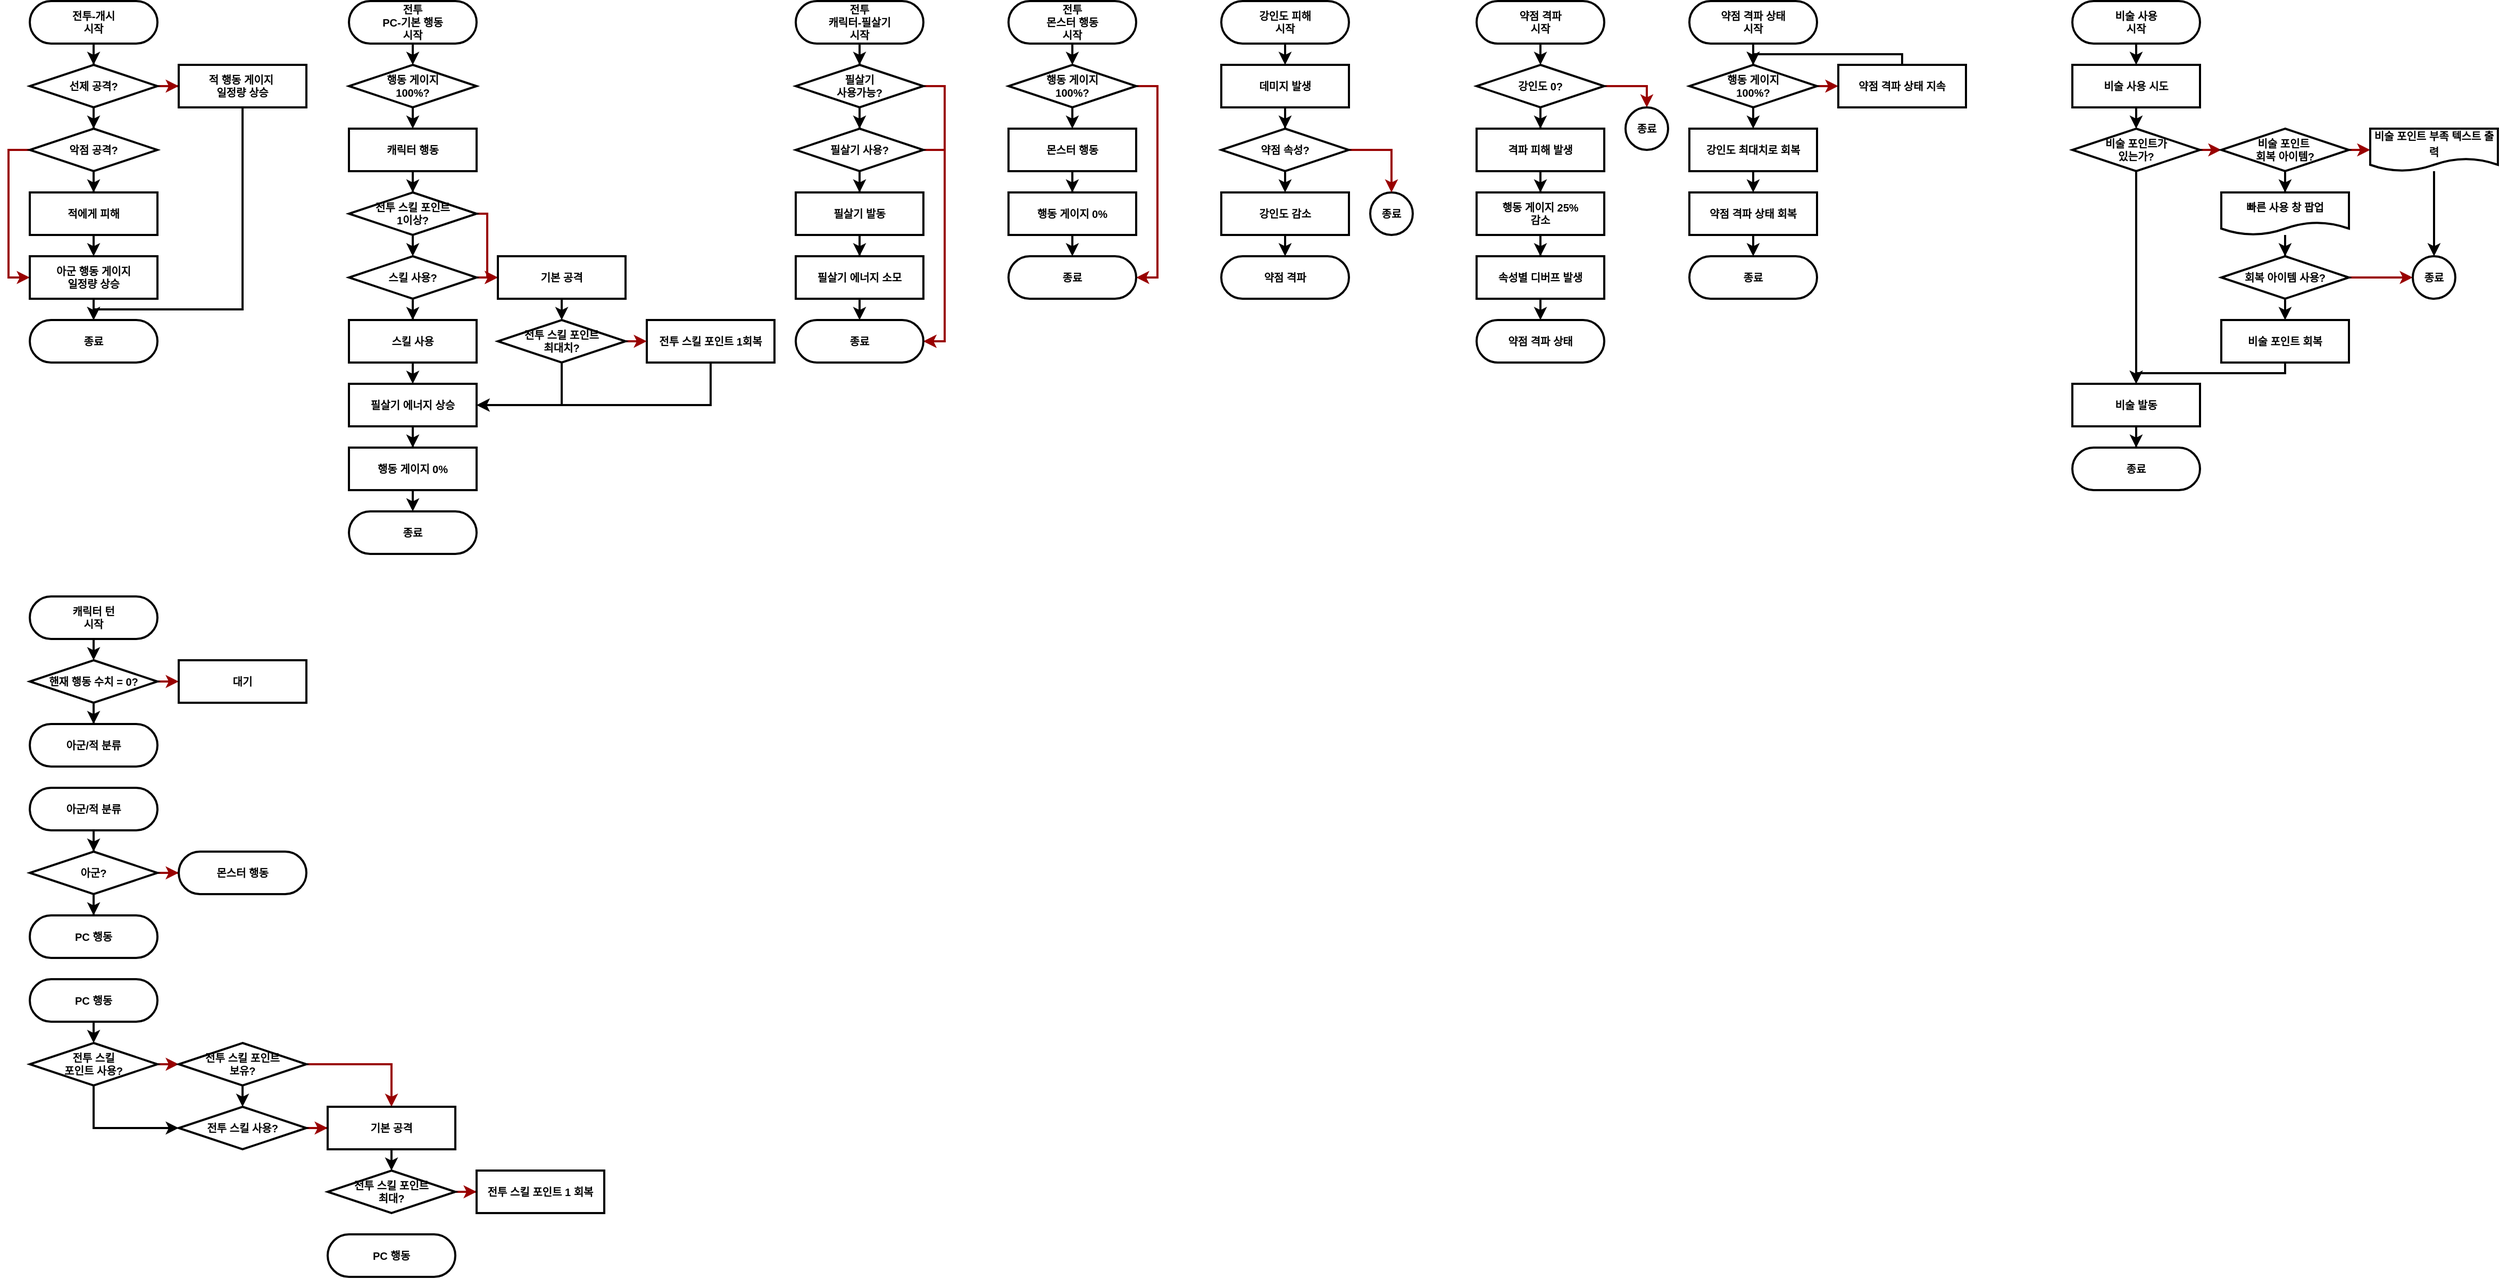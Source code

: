 <mxfile version="24.2.8" type="device">
  <diagram name="페이지-1" id="MwEd6E1gdcDkhidKaNLA">
    <mxGraphModel dx="956" dy="1684" grid="1" gridSize="10" guides="1" tooltips="1" connect="1" arrows="1" fold="1" page="1" pageScale="1" pageWidth="827" pageHeight="1169" math="0" shadow="0">
      <root>
        <mxCell id="0" />
        <mxCell id="1" parent="0" />
        <mxCell id="18gImQfeWQ34hZyEtN6l-5" style="edgeStyle=orthogonalEdgeStyle;rounded=0;orthogonalLoop=1;jettySize=auto;html=1;exitX=0.5;exitY=1;exitDx=0;exitDy=0;strokeWidth=2;fontSize=10;fontStyle=1" parent="1" source="18gImQfeWQ34hZyEtN6l-1" target="18gImQfeWQ34hZyEtN6l-2" edge="1">
          <mxGeometry relative="1" as="geometry" />
        </mxCell>
        <mxCell id="18gImQfeWQ34hZyEtN6l-1" value="전투-개시&lt;div style=&quot;font-size: 10px;&quot;&gt;&lt;span style=&quot;background-color: initial; font-size: 10px;&quot;&gt;시작&lt;/span&gt;&lt;/div&gt;" style="rounded=1;whiteSpace=wrap;html=1;arcSize=50;strokeWidth=2;fontSize=10;fontStyle=1" parent="1" vertex="1">
          <mxGeometry x="40" width="120" height="40" as="geometry" />
        </mxCell>
        <mxCell id="18gImQfeWQ34hZyEtN6l-6" style="edgeStyle=orthogonalEdgeStyle;rounded=0;orthogonalLoop=1;jettySize=auto;html=1;exitX=0.5;exitY=1;exitDx=0;exitDy=0;strokeWidth=2;fontSize=10;fontStyle=1" parent="1" source="18gImQfeWQ34hZyEtN6l-2" target="18gImQfeWQ34hZyEtN6l-3" edge="1">
          <mxGeometry relative="1" as="geometry" />
        </mxCell>
        <mxCell id="18gImQfeWQ34hZyEtN6l-7" style="edgeStyle=orthogonalEdgeStyle;rounded=0;orthogonalLoop=1;jettySize=auto;html=1;exitX=1;exitY=0.5;exitDx=0;exitDy=0;strokeColor=#990000;strokeWidth=2;fontSize=10;fontStyle=1" parent="1" source="18gImQfeWQ34hZyEtN6l-2" target="18gImQfeWQ34hZyEtN6l-4" edge="1">
          <mxGeometry relative="1" as="geometry" />
        </mxCell>
        <mxCell id="18gImQfeWQ34hZyEtN6l-2" value="선제 공격?" style="rhombus;whiteSpace=wrap;html=1;strokeWidth=2;fontSize=10;fontStyle=1" parent="1" vertex="1">
          <mxGeometry x="40" y="60" width="120" height="40" as="geometry" />
        </mxCell>
        <mxCell id="18gImQfeWQ34hZyEtN6l-9" style="edgeStyle=orthogonalEdgeStyle;rounded=0;orthogonalLoop=1;jettySize=auto;html=1;exitX=0.5;exitY=1;exitDx=0;exitDy=0;strokeWidth=2;fontSize=10;fontStyle=1" parent="1" source="18gImQfeWQ34hZyEtN6l-3" target="18gImQfeWQ34hZyEtN6l-8" edge="1">
          <mxGeometry relative="1" as="geometry" />
        </mxCell>
        <mxCell id="18gImQfeWQ34hZyEtN6l-12" style="edgeStyle=orthogonalEdgeStyle;rounded=0;orthogonalLoop=1;jettySize=auto;html=1;exitX=0;exitY=0.5;exitDx=0;exitDy=0;entryX=0;entryY=0.5;entryDx=0;entryDy=0;strokeColor=#990000;strokeWidth=2;fontSize=10;fontStyle=1" parent="1" source="18gImQfeWQ34hZyEtN6l-3" target="18gImQfeWQ34hZyEtN6l-10" edge="1">
          <mxGeometry relative="1" as="geometry" />
        </mxCell>
        <mxCell id="18gImQfeWQ34hZyEtN6l-3" value="악점 공격?" style="rhombus;whiteSpace=wrap;html=1;strokeWidth=2;fontSize=10;fontStyle=1" parent="1" vertex="1">
          <mxGeometry x="40" y="120" width="120" height="40" as="geometry" />
        </mxCell>
        <mxCell id="18gImQfeWQ34hZyEtN6l-14" style="edgeStyle=orthogonalEdgeStyle;rounded=0;orthogonalLoop=1;jettySize=auto;html=1;exitX=0.5;exitY=1;exitDx=0;exitDy=0;entryX=0.5;entryY=0;entryDx=0;entryDy=0;strokeWidth=2;fontSize=10;fontStyle=1" parent="1" source="18gImQfeWQ34hZyEtN6l-4" target="18gImQfeWQ34hZyEtN6l-13" edge="1">
          <mxGeometry relative="1" as="geometry">
            <Array as="points">
              <mxPoint x="240" y="290" />
              <mxPoint x="100" y="290" />
            </Array>
          </mxGeometry>
        </mxCell>
        <mxCell id="18gImQfeWQ34hZyEtN6l-4" value="적 행동 게이지&amp;nbsp;&lt;div style=&quot;font-size: 10px;&quot;&gt;일정량 상승&lt;/div&gt;" style="rounded=1;whiteSpace=wrap;html=1;arcSize=0;strokeWidth=2;fontSize=10;fontStyle=1" parent="1" vertex="1">
          <mxGeometry x="180" y="60" width="120" height="40" as="geometry" />
        </mxCell>
        <mxCell id="18gImQfeWQ34hZyEtN6l-11" style="edgeStyle=orthogonalEdgeStyle;rounded=0;orthogonalLoop=1;jettySize=auto;html=1;exitX=0.5;exitY=1;exitDx=0;exitDy=0;entryX=0.5;entryY=0;entryDx=0;entryDy=0;strokeWidth=2;fontSize=10;fontStyle=1" parent="1" source="18gImQfeWQ34hZyEtN6l-8" target="18gImQfeWQ34hZyEtN6l-10" edge="1">
          <mxGeometry relative="1" as="geometry" />
        </mxCell>
        <mxCell id="18gImQfeWQ34hZyEtN6l-8" value="적에게 피해" style="rounded=1;whiteSpace=wrap;html=1;arcSize=0;strokeWidth=2;fontSize=10;fontStyle=1" parent="1" vertex="1">
          <mxGeometry x="40" y="180" width="120" height="40" as="geometry" />
        </mxCell>
        <mxCell id="18gImQfeWQ34hZyEtN6l-15" style="edgeStyle=orthogonalEdgeStyle;rounded=0;orthogonalLoop=1;jettySize=auto;html=1;exitX=0.5;exitY=1;exitDx=0;exitDy=0;entryX=0.5;entryY=0;entryDx=0;entryDy=0;strokeWidth=2;fontSize=10;fontStyle=1" parent="1" source="18gImQfeWQ34hZyEtN6l-10" target="18gImQfeWQ34hZyEtN6l-13" edge="1">
          <mxGeometry relative="1" as="geometry" />
        </mxCell>
        <mxCell id="18gImQfeWQ34hZyEtN6l-10" value="아군 행동 게이지&lt;div style=&quot;font-size: 10px;&quot;&gt;일정량 상승&lt;/div&gt;" style="rounded=1;whiteSpace=wrap;html=1;arcSize=0;strokeWidth=2;fontSize=10;fontStyle=1" parent="1" vertex="1">
          <mxGeometry x="40" y="240" width="120" height="40" as="geometry" />
        </mxCell>
        <mxCell id="18gImQfeWQ34hZyEtN6l-13" value="&lt;span style=&quot;background-color: initial; font-size: 10px;&quot;&gt;종료&lt;/span&gt;" style="rounded=1;whiteSpace=wrap;html=1;arcSize=50;strokeWidth=2;fontSize=10;fontStyle=1" parent="1" vertex="1">
          <mxGeometry x="40" y="300" width="120" height="40" as="geometry" />
        </mxCell>
        <mxCell id="18gImQfeWQ34hZyEtN6l-22" style="edgeStyle=orthogonalEdgeStyle;rounded=0;orthogonalLoop=1;jettySize=auto;html=1;exitX=0.5;exitY=1;exitDx=0;exitDy=0;entryX=0.5;entryY=0;entryDx=0;entryDy=0;strokeWidth=2;fontSize=10;fontStyle=1" parent="1" source="18gImQfeWQ34hZyEtN6l-16" target="18gImQfeWQ34hZyEtN6l-17" edge="1">
          <mxGeometry relative="1" as="geometry" />
        </mxCell>
        <mxCell id="18gImQfeWQ34hZyEtN6l-16" value="전투&lt;div style=&quot;font-size: 10px;&quot;&gt;PC-기본 행동&lt;div style=&quot;font-size: 10px;&quot;&gt;시작&lt;/div&gt;&lt;/div&gt;" style="rounded=1;whiteSpace=wrap;html=1;arcSize=50;strokeWidth=2;fontSize=10;fontStyle=1" parent="1" vertex="1">
          <mxGeometry x="340" width="120" height="40" as="geometry" />
        </mxCell>
        <mxCell id="18gImQfeWQ34hZyEtN6l-21" style="edgeStyle=orthogonalEdgeStyle;rounded=0;orthogonalLoop=1;jettySize=auto;html=1;exitX=0.5;exitY=1;exitDx=0;exitDy=0;entryX=0.5;entryY=0;entryDx=0;entryDy=0;strokeWidth=2;fontSize=10;fontStyle=1" parent="1" source="18gImQfeWQ34hZyEtN6l-17" target="18gImQfeWQ34hZyEtN6l-19" edge="1">
          <mxGeometry relative="1" as="geometry" />
        </mxCell>
        <mxCell id="18gImQfeWQ34hZyEtN6l-17" value="행동 게이지&lt;div style=&quot;font-size: 10px;&quot;&gt;100%?&lt;/div&gt;" style="rhombus;whiteSpace=wrap;html=1;strokeWidth=2;fontSize=10;fontStyle=1" parent="1" vertex="1">
          <mxGeometry x="340" y="60" width="120" height="40" as="geometry" />
        </mxCell>
        <mxCell id="18gImQfeWQ34hZyEtN6l-29" style="edgeStyle=orthogonalEdgeStyle;rounded=0;orthogonalLoop=1;jettySize=auto;html=1;exitX=0.5;exitY=1;exitDx=0;exitDy=0;strokeWidth=2;fontSize=10;fontStyle=1" parent="1" source="18gImQfeWQ34hZyEtN6l-19" target="18gImQfeWQ34hZyEtN6l-27" edge="1">
          <mxGeometry relative="1" as="geometry" />
        </mxCell>
        <mxCell id="18gImQfeWQ34hZyEtN6l-19" value="캐릭터 행동" style="rounded=1;whiteSpace=wrap;html=1;arcSize=0;strokeWidth=2;fontSize=10;fontStyle=1" parent="1" vertex="1">
          <mxGeometry x="340" y="120" width="120" height="40" as="geometry" />
        </mxCell>
        <mxCell id="18gImQfeWQ34hZyEtN6l-47" style="edgeStyle=orthogonalEdgeStyle;rounded=0;orthogonalLoop=1;jettySize=auto;html=1;exitX=0.5;exitY=1;exitDx=0;exitDy=0;strokeWidth=2;fontSize=10;fontStyle=1" parent="1" source="18gImQfeWQ34hZyEtN6l-25" target="18gImQfeWQ34hZyEtN6l-45" edge="1">
          <mxGeometry relative="1" as="geometry" />
        </mxCell>
        <mxCell id="18gImQfeWQ34hZyEtN6l-53" style="edgeStyle=orthogonalEdgeStyle;rounded=0;orthogonalLoop=1;jettySize=auto;html=1;exitX=1;exitY=0.5;exitDx=0;exitDy=0;entryX=1;entryY=0.5;entryDx=0;entryDy=0;strokeColor=#990000;strokeWidth=2;fontSize=10;fontStyle=1" parent="1" source="18gImQfeWQ34hZyEtN6l-25" target="18gImQfeWQ34hZyEtN6l-52" edge="1">
          <mxGeometry relative="1" as="geometry" />
        </mxCell>
        <mxCell id="18gImQfeWQ34hZyEtN6l-25" value="필살기&lt;div style=&quot;font-size: 10px;&quot;&gt;사용가능?&lt;/div&gt;" style="rhombus;whiteSpace=wrap;html=1;strokeWidth=2;fontSize=10;fontStyle=1" parent="1" vertex="1">
          <mxGeometry x="760" y="60" width="120" height="40" as="geometry" />
        </mxCell>
        <mxCell id="18gImQfeWQ34hZyEtN6l-31" style="edgeStyle=orthogonalEdgeStyle;rounded=0;orthogonalLoop=1;jettySize=auto;html=1;exitX=0.5;exitY=1;exitDx=0;exitDy=0;entryX=0.5;entryY=0;entryDx=0;entryDy=0;strokeWidth=2;fontSize=10;fontStyle=1" parent="1" source="18gImQfeWQ34hZyEtN6l-27" target="18gImQfeWQ34hZyEtN6l-30" edge="1">
          <mxGeometry relative="1" as="geometry" />
        </mxCell>
        <mxCell id="18gImQfeWQ34hZyEtN6l-36" style="edgeStyle=orthogonalEdgeStyle;rounded=0;orthogonalLoop=1;jettySize=auto;html=1;exitX=1;exitY=0.5;exitDx=0;exitDy=0;entryX=0;entryY=0.5;entryDx=0;entryDy=0;strokeColor=#990000;strokeWidth=2;fontSize=10;fontStyle=1" parent="1" source="18gImQfeWQ34hZyEtN6l-27" target="18gImQfeWQ34hZyEtN6l-33" edge="1">
          <mxGeometry relative="1" as="geometry">
            <Array as="points">
              <mxPoint x="470" y="200" />
              <mxPoint x="470" y="260" />
            </Array>
          </mxGeometry>
        </mxCell>
        <mxCell id="18gImQfeWQ34hZyEtN6l-27" value="전투 스킬 포인트&lt;div style=&quot;font-size: 10px;&quot;&gt;1이상?&lt;/div&gt;" style="rhombus;whiteSpace=wrap;html=1;strokeWidth=2;fontSize=10;fontStyle=1" parent="1" vertex="1">
          <mxGeometry x="340" y="180" width="120" height="40" as="geometry" />
        </mxCell>
        <mxCell id="18gImQfeWQ34hZyEtN6l-35" style="edgeStyle=orthogonalEdgeStyle;rounded=0;orthogonalLoop=1;jettySize=auto;html=1;exitX=0.5;exitY=1;exitDx=0;exitDy=0;strokeWidth=2;fontSize=10;fontStyle=1" parent="1" source="18gImQfeWQ34hZyEtN6l-30" target="18gImQfeWQ34hZyEtN6l-34" edge="1">
          <mxGeometry relative="1" as="geometry" />
        </mxCell>
        <mxCell id="18gImQfeWQ34hZyEtN6l-100" style="edgeStyle=orthogonalEdgeStyle;rounded=0;orthogonalLoop=1;jettySize=auto;html=1;exitX=1;exitY=0.5;exitDx=0;exitDy=0;entryX=0;entryY=0.5;entryDx=0;entryDy=0;strokeWidth=2;strokeColor=#990000;" parent="1" source="18gImQfeWQ34hZyEtN6l-30" target="18gImQfeWQ34hZyEtN6l-33" edge="1">
          <mxGeometry relative="1" as="geometry" />
        </mxCell>
        <mxCell id="18gImQfeWQ34hZyEtN6l-30" value="스킬 사용?" style="rhombus;whiteSpace=wrap;html=1;strokeWidth=2;fontSize=10;fontStyle=1" parent="1" vertex="1">
          <mxGeometry x="340" y="240" width="120" height="40" as="geometry" />
        </mxCell>
        <mxCell id="18gImQfeWQ34hZyEtN6l-41" style="edgeStyle=orthogonalEdgeStyle;rounded=0;orthogonalLoop=1;jettySize=auto;html=1;exitX=0.5;exitY=1;exitDx=0;exitDy=0;entryX=0.5;entryY=0;entryDx=0;entryDy=0;strokeWidth=2;fontSize=10;fontStyle=1" parent="1" source="18gImQfeWQ34hZyEtN6l-33" target="18gImQfeWQ34hZyEtN6l-98" edge="1">
          <mxGeometry relative="1" as="geometry" />
        </mxCell>
        <mxCell id="18gImQfeWQ34hZyEtN6l-33" value="기본 공격" style="rounded=1;whiteSpace=wrap;html=1;arcSize=0;strokeWidth=2;fontSize=10;fontStyle=1" parent="1" vertex="1">
          <mxGeometry x="480" y="240" width="120" height="40" as="geometry" />
        </mxCell>
        <mxCell id="18gImQfeWQ34hZyEtN6l-40" style="edgeStyle=orthogonalEdgeStyle;rounded=0;orthogonalLoop=1;jettySize=auto;html=1;exitX=0.5;exitY=1;exitDx=0;exitDy=0;strokeWidth=2;fontSize=10;fontStyle=1;entryX=0.5;entryY=0;entryDx=0;entryDy=0;" parent="1" source="18gImQfeWQ34hZyEtN6l-34" target="18gImQfeWQ34hZyEtN6l-104" edge="1">
          <mxGeometry relative="1" as="geometry" />
        </mxCell>
        <mxCell id="18gImQfeWQ34hZyEtN6l-34" value="스킬 사용" style="rounded=1;whiteSpace=wrap;html=1;arcSize=0;strokeWidth=2;fontSize=10;fontStyle=1" parent="1" vertex="1">
          <mxGeometry x="340" y="300" width="120" height="40" as="geometry" />
        </mxCell>
        <mxCell id="18gImQfeWQ34hZyEtN6l-43" style="edgeStyle=orthogonalEdgeStyle;rounded=0;orthogonalLoop=1;jettySize=auto;html=1;exitX=0.5;exitY=1;exitDx=0;exitDy=0;entryX=0.5;entryY=0;entryDx=0;entryDy=0;strokeWidth=2;fontSize=10;fontStyle=1" parent="1" source="18gImQfeWQ34hZyEtN6l-39" target="18gImQfeWQ34hZyEtN6l-42" edge="1">
          <mxGeometry relative="1" as="geometry" />
        </mxCell>
        <mxCell id="18gImQfeWQ34hZyEtN6l-39" value="행동 게이지 0%" style="rounded=1;whiteSpace=wrap;html=1;arcSize=0;strokeWidth=2;fontSize=10;fontStyle=1" parent="1" vertex="1">
          <mxGeometry x="340" y="420" width="120" height="40" as="geometry" />
        </mxCell>
        <mxCell id="18gImQfeWQ34hZyEtN6l-42" value="&lt;span style=&quot;background-color: initial; font-size: 10px;&quot;&gt;종료&lt;/span&gt;" style="rounded=1;whiteSpace=wrap;html=1;arcSize=50;strokeWidth=2;fontSize=10;fontStyle=1" parent="1" vertex="1">
          <mxGeometry x="340" y="480" width="120" height="40" as="geometry" />
        </mxCell>
        <mxCell id="18gImQfeWQ34hZyEtN6l-46" style="edgeStyle=orthogonalEdgeStyle;rounded=0;orthogonalLoop=1;jettySize=auto;html=1;exitX=0.5;exitY=1;exitDx=0;exitDy=0;strokeWidth=2;fontSize=10;fontStyle=1" parent="1" source="18gImQfeWQ34hZyEtN6l-44" target="18gImQfeWQ34hZyEtN6l-25" edge="1">
          <mxGeometry relative="1" as="geometry" />
        </mxCell>
        <mxCell id="18gImQfeWQ34hZyEtN6l-44" value="전투&lt;div style=&quot;font-size: 10px;&quot;&gt;캐릭터-필살기&lt;div style=&quot;font-size: 10px;&quot;&gt;시작&lt;/div&gt;&lt;/div&gt;" style="rounded=1;whiteSpace=wrap;html=1;arcSize=50;strokeWidth=2;fontSize=10;fontStyle=1" parent="1" vertex="1">
          <mxGeometry x="760" width="120" height="40" as="geometry" />
        </mxCell>
        <mxCell id="18gImQfeWQ34hZyEtN6l-50" style="edgeStyle=orthogonalEdgeStyle;rounded=0;orthogonalLoop=1;jettySize=auto;html=1;exitX=0.5;exitY=1;exitDx=0;exitDy=0;strokeWidth=2;fontSize=10;fontStyle=1" parent="1" source="18gImQfeWQ34hZyEtN6l-45" target="18gImQfeWQ34hZyEtN6l-48" edge="1">
          <mxGeometry relative="1" as="geometry" />
        </mxCell>
        <mxCell id="18gImQfeWQ34hZyEtN6l-54" style="edgeStyle=orthogonalEdgeStyle;rounded=0;orthogonalLoop=1;jettySize=auto;html=1;exitX=1;exitY=0.5;exitDx=0;exitDy=0;entryX=1;entryY=0.5;entryDx=0;entryDy=0;strokeColor=#990000;strokeWidth=2;fontSize=10;fontStyle=1" parent="1" source="18gImQfeWQ34hZyEtN6l-45" target="18gImQfeWQ34hZyEtN6l-52" edge="1">
          <mxGeometry relative="1" as="geometry" />
        </mxCell>
        <mxCell id="18gImQfeWQ34hZyEtN6l-45" value="필살기 사용?" style="rhombus;whiteSpace=wrap;html=1;strokeWidth=2;fontSize=10;fontStyle=1" parent="1" vertex="1">
          <mxGeometry x="760" y="120" width="120" height="40" as="geometry" />
        </mxCell>
        <mxCell id="18gImQfeWQ34hZyEtN6l-51" style="edgeStyle=orthogonalEdgeStyle;rounded=0;orthogonalLoop=1;jettySize=auto;html=1;exitX=0.5;exitY=1;exitDx=0;exitDy=0;strokeWidth=2;fontSize=10;fontStyle=1" parent="1" source="18gImQfeWQ34hZyEtN6l-48" target="18gImQfeWQ34hZyEtN6l-49" edge="1">
          <mxGeometry relative="1" as="geometry" />
        </mxCell>
        <mxCell id="18gImQfeWQ34hZyEtN6l-48" value="필살기 발동" style="rounded=1;whiteSpace=wrap;html=1;arcSize=0;strokeWidth=2;fontSize=10;fontStyle=1" parent="1" vertex="1">
          <mxGeometry x="760" y="180" width="120" height="40" as="geometry" />
        </mxCell>
        <mxCell id="18gImQfeWQ34hZyEtN6l-55" style="edgeStyle=orthogonalEdgeStyle;rounded=0;orthogonalLoop=1;jettySize=auto;html=1;exitX=0.5;exitY=1;exitDx=0;exitDy=0;entryX=0.5;entryY=0;entryDx=0;entryDy=0;strokeWidth=2;fontSize=10;fontStyle=1" parent="1" source="18gImQfeWQ34hZyEtN6l-49" target="18gImQfeWQ34hZyEtN6l-52" edge="1">
          <mxGeometry relative="1" as="geometry" />
        </mxCell>
        <mxCell id="18gImQfeWQ34hZyEtN6l-49" value="필살기 에너지 소모" style="rounded=1;whiteSpace=wrap;html=1;arcSize=0;strokeWidth=2;fontSize=10;fontStyle=1" parent="1" vertex="1">
          <mxGeometry x="760" y="240" width="120" height="40" as="geometry" />
        </mxCell>
        <mxCell id="18gImQfeWQ34hZyEtN6l-52" value="&lt;span style=&quot;background-color: initial; font-size: 10px;&quot;&gt;종료&lt;/span&gt;" style="rounded=1;whiteSpace=wrap;html=1;arcSize=50;strokeWidth=2;fontSize=10;fontStyle=1" parent="1" vertex="1">
          <mxGeometry x="760" y="300" width="120" height="40" as="geometry" />
        </mxCell>
        <mxCell id="18gImQfeWQ34hZyEtN6l-102" style="edgeStyle=orthogonalEdgeStyle;rounded=0;orthogonalLoop=1;jettySize=auto;html=1;exitX=0.5;exitY=1;exitDx=0;exitDy=0;entryX=1;entryY=0.5;entryDx=0;entryDy=0;strokeWidth=2;" parent="1" source="18gImQfeWQ34hZyEtN6l-97" target="18gImQfeWQ34hZyEtN6l-104" edge="1">
          <mxGeometry relative="1" as="geometry" />
        </mxCell>
        <mxCell id="18gImQfeWQ34hZyEtN6l-97" value="전투 스킬 포인트 1회복" style="rounded=1;whiteSpace=wrap;html=1;arcSize=0;strokeWidth=2;fontSize=10;fontStyle=1" parent="1" vertex="1">
          <mxGeometry x="620" y="300" width="120" height="40" as="geometry" />
        </mxCell>
        <mxCell id="18gImQfeWQ34hZyEtN6l-99" style="edgeStyle=orthogonalEdgeStyle;rounded=0;orthogonalLoop=1;jettySize=auto;html=1;exitX=1;exitY=0.5;exitDx=0;exitDy=0;entryX=0;entryY=0.5;entryDx=0;entryDy=0;strokeWidth=2;strokeColor=#990000;" parent="1" source="18gImQfeWQ34hZyEtN6l-98" target="18gImQfeWQ34hZyEtN6l-97" edge="1">
          <mxGeometry relative="1" as="geometry" />
        </mxCell>
        <mxCell id="18gImQfeWQ34hZyEtN6l-101" style="edgeStyle=orthogonalEdgeStyle;rounded=0;orthogonalLoop=1;jettySize=auto;html=1;exitX=0.5;exitY=1;exitDx=0;exitDy=0;entryX=1;entryY=0.5;entryDx=0;entryDy=0;strokeWidth=2;" parent="1" source="18gImQfeWQ34hZyEtN6l-98" target="18gImQfeWQ34hZyEtN6l-104" edge="1">
          <mxGeometry relative="1" as="geometry" />
        </mxCell>
        <mxCell id="18gImQfeWQ34hZyEtN6l-98" value="전투 스킬 포인트&lt;div style=&quot;font-size: 10px;&quot;&gt;최대치?&lt;/div&gt;" style="rhombus;whiteSpace=wrap;html=1;strokeWidth=2;fontSize=10;fontStyle=1" parent="1" vertex="1">
          <mxGeometry x="480" y="300" width="120" height="40" as="geometry" />
        </mxCell>
        <mxCell id="18gImQfeWQ34hZyEtN6l-106" style="edgeStyle=orthogonalEdgeStyle;rounded=0;orthogonalLoop=1;jettySize=auto;html=1;exitX=0.5;exitY=1;exitDx=0;exitDy=0;strokeWidth=2;" parent="1" source="18gImQfeWQ34hZyEtN6l-104" target="18gImQfeWQ34hZyEtN6l-39" edge="1">
          <mxGeometry relative="1" as="geometry" />
        </mxCell>
        <mxCell id="18gImQfeWQ34hZyEtN6l-104" value="필살기 에너지 상승" style="rounded=1;whiteSpace=wrap;html=1;arcSize=0;strokeWidth=2;fontSize=10;fontStyle=1" parent="1" vertex="1">
          <mxGeometry x="340" y="360" width="120" height="40" as="geometry" />
        </mxCell>
        <mxCell id="18gImQfeWQ34hZyEtN6l-108" style="edgeStyle=orthogonalEdgeStyle;rounded=0;orthogonalLoop=1;jettySize=auto;html=1;exitX=0.5;exitY=1;exitDx=0;exitDy=0;entryX=0.5;entryY=0;entryDx=0;entryDy=0;strokeWidth=2;fontSize=10;fontStyle=1" parent="1" source="18gImQfeWQ34hZyEtN6l-109" target="18gImQfeWQ34hZyEtN6l-111" edge="1">
          <mxGeometry relative="1" as="geometry" />
        </mxCell>
        <mxCell id="18gImQfeWQ34hZyEtN6l-109" value="전투&lt;div style=&quot;font-size: 10px;&quot;&gt;몬스터 행동&lt;div style=&quot;font-size: 10px;&quot;&gt;시작&lt;/div&gt;&lt;/div&gt;" style="rounded=1;whiteSpace=wrap;html=1;arcSize=50;strokeWidth=2;fontSize=10;fontStyle=1" parent="1" vertex="1">
          <mxGeometry x="960" width="120" height="40" as="geometry" />
        </mxCell>
        <mxCell id="18gImQfeWQ34hZyEtN6l-110" style="edgeStyle=orthogonalEdgeStyle;rounded=0;orthogonalLoop=1;jettySize=auto;html=1;exitX=0.5;exitY=1;exitDx=0;exitDy=0;entryX=0.5;entryY=0;entryDx=0;entryDy=0;strokeWidth=2;fontSize=10;fontStyle=1" parent="1" source="18gImQfeWQ34hZyEtN6l-111" target="18gImQfeWQ34hZyEtN6l-113" edge="1">
          <mxGeometry relative="1" as="geometry" />
        </mxCell>
        <mxCell id="18gImQfeWQ34hZyEtN6l-135" style="edgeStyle=orthogonalEdgeStyle;rounded=0;orthogonalLoop=1;jettySize=auto;html=1;exitX=1;exitY=0.5;exitDx=0;exitDy=0;entryX=1;entryY=0.5;entryDx=0;entryDy=0;strokeWidth=2;strokeColor=#990000;" parent="1" source="18gImQfeWQ34hZyEtN6l-111" target="18gImQfeWQ34hZyEtN6l-126" edge="1">
          <mxGeometry relative="1" as="geometry" />
        </mxCell>
        <mxCell id="18gImQfeWQ34hZyEtN6l-111" value="행동 게이지&lt;div style=&quot;font-size: 10px;&quot;&gt;100%?&lt;/div&gt;" style="rhombus;whiteSpace=wrap;html=1;strokeWidth=2;fontSize=10;fontStyle=1" parent="1" vertex="1">
          <mxGeometry x="960" y="60" width="120" height="40" as="geometry" />
        </mxCell>
        <mxCell id="18gImQfeWQ34hZyEtN6l-112" style="edgeStyle=orthogonalEdgeStyle;rounded=0;orthogonalLoop=1;jettySize=auto;html=1;exitX=0.5;exitY=1;exitDx=0;exitDy=0;strokeWidth=2;fontSize=10;fontStyle=1" parent="1" source="18gImQfeWQ34hZyEtN6l-113" target="18gImQfeWQ34hZyEtN6l-125" edge="1">
          <mxGeometry relative="1" as="geometry">
            <mxPoint x="1020" y="180" as="targetPoint" />
          </mxGeometry>
        </mxCell>
        <mxCell id="18gImQfeWQ34hZyEtN6l-113" value="몬스터 행동" style="rounded=1;whiteSpace=wrap;html=1;arcSize=0;strokeWidth=2;fontSize=10;fontStyle=1" parent="1" vertex="1">
          <mxGeometry x="960" y="120" width="120" height="40" as="geometry" />
        </mxCell>
        <mxCell id="18gImQfeWQ34hZyEtN6l-124" style="edgeStyle=orthogonalEdgeStyle;rounded=0;orthogonalLoop=1;jettySize=auto;html=1;exitX=0.5;exitY=1;exitDx=0;exitDy=0;entryX=0.5;entryY=0;entryDx=0;entryDy=0;strokeWidth=2;fontSize=10;fontStyle=1" parent="1" source="18gImQfeWQ34hZyEtN6l-125" target="18gImQfeWQ34hZyEtN6l-126" edge="1">
          <mxGeometry relative="1" as="geometry" />
        </mxCell>
        <mxCell id="18gImQfeWQ34hZyEtN6l-125" value="행동 게이지 0%" style="rounded=1;whiteSpace=wrap;html=1;arcSize=0;strokeWidth=2;fontSize=10;fontStyle=1" parent="1" vertex="1">
          <mxGeometry x="960" y="180" width="120" height="40" as="geometry" />
        </mxCell>
        <mxCell id="18gImQfeWQ34hZyEtN6l-126" value="&lt;span style=&quot;background-color: initial; font-size: 10px;&quot;&gt;종료&lt;/span&gt;" style="rounded=1;whiteSpace=wrap;html=1;arcSize=50;strokeWidth=2;fontSize=10;fontStyle=1" parent="1" vertex="1">
          <mxGeometry x="960" y="240" width="120" height="40" as="geometry" />
        </mxCell>
        <mxCell id="Svc8wNhVJ0necFG6lNLn-21" style="edgeStyle=orthogonalEdgeStyle;rounded=0;orthogonalLoop=1;jettySize=auto;html=1;exitX=0.5;exitY=1;exitDx=0;exitDy=0;strokeWidth=2;fontSize=10;fontStyle=1" parent="1" source="Svc8wNhVJ0necFG6lNLn-22" target="Svc8wNhVJ0necFG6lNLn-38" edge="1">
          <mxGeometry relative="1" as="geometry" />
        </mxCell>
        <mxCell id="Svc8wNhVJ0necFG6lNLn-22" value="약점 격파 상태&lt;div style=&quot;font-size: 10px;&quot;&gt;시작&lt;/div&gt;" style="rounded=1;whiteSpace=wrap;html=1;arcSize=50;strokeWidth=2;fontSize=10;fontStyle=1" parent="1" vertex="1">
          <mxGeometry x="1600" width="120" height="40" as="geometry" />
        </mxCell>
        <mxCell id="Svc8wNhVJ0necFG6lNLn-23" style="edgeStyle=orthogonalEdgeStyle;rounded=0;orthogonalLoop=1;jettySize=auto;html=1;exitX=1;exitY=0.5;exitDx=0;exitDy=0;entryX=0.5;entryY=0;entryDx=0;entryDy=0;strokeColor=#990000;strokeWidth=2;fontSize=10;fontStyle=1" parent="1" source="Svc8wNhVJ0necFG6lNLn-25" target="Svc8wNhVJ0necFG6lNLn-34" edge="1">
          <mxGeometry relative="1" as="geometry" />
        </mxCell>
        <mxCell id="Svc8wNhVJ0necFG6lNLn-24" style="edgeStyle=orthogonalEdgeStyle;rounded=0;orthogonalLoop=1;jettySize=auto;html=1;exitX=0.5;exitY=1;exitDx=0;exitDy=0;strokeWidth=2;" parent="1" source="Svc8wNhVJ0necFG6lNLn-25" target="Svc8wNhVJ0necFG6lNLn-27" edge="1">
          <mxGeometry relative="1" as="geometry" />
        </mxCell>
        <mxCell id="Svc8wNhVJ0necFG6lNLn-25" value="강인도 0?" style="rhombus;whiteSpace=wrap;html=1;strokeWidth=2;fontSize=10;fontStyle=1" parent="1" vertex="1">
          <mxGeometry x="1400" y="60" width="120" height="40" as="geometry" />
        </mxCell>
        <mxCell id="Svc8wNhVJ0necFG6lNLn-26" style="edgeStyle=orthogonalEdgeStyle;rounded=0;orthogonalLoop=1;jettySize=auto;html=1;exitX=0.5;exitY=1;exitDx=0;exitDy=0;strokeWidth=2;fontSize=10;fontStyle=1" parent="1" source="Svc8wNhVJ0necFG6lNLn-27" target="Svc8wNhVJ0necFG6lNLn-29" edge="1">
          <mxGeometry relative="1" as="geometry" />
        </mxCell>
        <mxCell id="Svc8wNhVJ0necFG6lNLn-27" value="격파 피해 발생" style="rounded=1;whiteSpace=wrap;html=1;arcSize=0;strokeWidth=2;fontSize=10;fontStyle=1" parent="1" vertex="1">
          <mxGeometry x="1400" y="120" width="120" height="40" as="geometry" />
        </mxCell>
        <mxCell id="Svc8wNhVJ0necFG6lNLn-28" style="edgeStyle=orthogonalEdgeStyle;rounded=0;orthogonalLoop=1;jettySize=auto;html=1;exitX=0.5;exitY=1;exitDx=0;exitDy=0;strokeWidth=2;fontSize=10;fontStyle=1" parent="1" source="Svc8wNhVJ0necFG6lNLn-29" target="Svc8wNhVJ0necFG6lNLn-31" edge="1">
          <mxGeometry relative="1" as="geometry" />
        </mxCell>
        <mxCell id="Svc8wNhVJ0necFG6lNLn-29" value="행동 게이지 25%&lt;div&gt;감소&lt;/div&gt;" style="rounded=1;whiteSpace=wrap;html=1;arcSize=0;strokeWidth=2;fontSize=10;fontStyle=1" parent="1" vertex="1">
          <mxGeometry x="1400" y="180" width="120" height="40" as="geometry" />
        </mxCell>
        <mxCell id="Svc8wNhVJ0necFG6lNLn-30" style="edgeStyle=orthogonalEdgeStyle;rounded=0;orthogonalLoop=1;jettySize=auto;html=1;exitX=0.5;exitY=1;exitDx=0;exitDy=0;entryX=0.5;entryY=0;entryDx=0;entryDy=0;strokeWidth=2;fontSize=10;fontStyle=1" parent="1" source="Svc8wNhVJ0necFG6lNLn-31" target="Svc8wNhVJ0necFG6lNLn-35" edge="1">
          <mxGeometry relative="1" as="geometry" />
        </mxCell>
        <mxCell id="Svc8wNhVJ0necFG6lNLn-31" value="속성별 디버프 발생" style="rounded=1;whiteSpace=wrap;html=1;arcSize=0;strokeWidth=2;fontSize=10;fontStyle=1" parent="1" vertex="1">
          <mxGeometry x="1400" y="240" width="120" height="40" as="geometry" />
        </mxCell>
        <mxCell id="Svc8wNhVJ0necFG6lNLn-32" style="edgeStyle=orthogonalEdgeStyle;rounded=0;orthogonalLoop=1;jettySize=auto;html=1;exitX=0.5;exitY=1;exitDx=0;exitDy=0;entryX=0.5;entryY=0;entryDx=0;entryDy=0;strokeWidth=2;" parent="1" source="Svc8wNhVJ0necFG6lNLn-33" target="Svc8wNhVJ0necFG6lNLn-25" edge="1">
          <mxGeometry relative="1" as="geometry" />
        </mxCell>
        <mxCell id="Svc8wNhVJ0necFG6lNLn-33" value="약점 격파&lt;div style=&quot;font-size: 10px;&quot;&gt;시작&lt;/div&gt;" style="rounded=1;whiteSpace=wrap;html=1;arcSize=50;strokeWidth=2;fontSize=10;fontStyle=1" parent="1" vertex="1">
          <mxGeometry x="1400" width="120" height="40" as="geometry" />
        </mxCell>
        <mxCell id="Svc8wNhVJ0necFG6lNLn-34" value="종료" style="rounded=1;whiteSpace=wrap;html=1;arcSize=50;strokeWidth=2;fontSize=10;fontStyle=1" parent="1" vertex="1">
          <mxGeometry x="1540" y="100" width="40" height="40" as="geometry" />
        </mxCell>
        <mxCell id="Svc8wNhVJ0necFG6lNLn-35" value="약점 격파 상태" style="rounded=1;whiteSpace=wrap;html=1;arcSize=50;strokeWidth=2;fontSize=10;fontStyle=1" parent="1" vertex="1">
          <mxGeometry x="1400" y="300" width="120" height="40" as="geometry" />
        </mxCell>
        <mxCell id="Svc8wNhVJ0necFG6lNLn-36" style="edgeStyle=orthogonalEdgeStyle;rounded=0;orthogonalLoop=1;jettySize=auto;html=1;exitX=0.5;exitY=1;exitDx=0;exitDy=0;entryX=0.5;entryY=0;entryDx=0;entryDy=0;strokeWidth=2;fontSize=10;fontStyle=1" parent="1" source="Svc8wNhVJ0necFG6lNLn-38" target="Svc8wNhVJ0necFG6lNLn-45" edge="1">
          <mxGeometry relative="1" as="geometry" />
        </mxCell>
        <mxCell id="Svc8wNhVJ0necFG6lNLn-37" style="edgeStyle=orthogonalEdgeStyle;rounded=0;orthogonalLoop=1;jettySize=auto;html=1;exitX=1;exitY=0.5;exitDx=0;exitDy=0;entryX=0;entryY=0.5;entryDx=0;entryDy=0;strokeColor=#990000;strokeWidth=2;fontSize=10;fontStyle=1" parent="1" source="Svc8wNhVJ0necFG6lNLn-38" target="Svc8wNhVJ0necFG6lNLn-42" edge="1">
          <mxGeometry relative="1" as="geometry" />
        </mxCell>
        <mxCell id="Svc8wNhVJ0necFG6lNLn-38" value="행동 게이지&lt;div style=&quot;font-size: 10px;&quot;&gt;&lt;span style=&quot;background-color: initial; font-size: 10px;&quot;&gt;100%?&lt;/span&gt;&lt;/div&gt;" style="rhombus;whiteSpace=wrap;html=1;strokeWidth=2;fontSize=10;fontStyle=1" parent="1" vertex="1">
          <mxGeometry x="1600" y="60" width="120" height="40" as="geometry" />
        </mxCell>
        <mxCell id="Svc8wNhVJ0necFG6lNLn-39" style="edgeStyle=orthogonalEdgeStyle;rounded=0;orthogonalLoop=1;jettySize=auto;html=1;exitX=0.5;exitY=1;exitDx=0;exitDy=0;entryX=0.5;entryY=0;entryDx=0;entryDy=0;strokeWidth=2;" parent="1" source="Svc8wNhVJ0necFG6lNLn-40" target="Svc8wNhVJ0necFG6lNLn-43" edge="1">
          <mxGeometry relative="1" as="geometry" />
        </mxCell>
        <mxCell id="Svc8wNhVJ0necFG6lNLn-40" value="약점 격파 상태 회복" style="rounded=1;whiteSpace=wrap;html=1;arcSize=0;strokeWidth=2;fontSize=10;fontStyle=1" parent="1" vertex="1">
          <mxGeometry x="1600" y="180" width="120" height="40" as="geometry" />
        </mxCell>
        <mxCell id="Svc8wNhVJ0necFG6lNLn-41" style="edgeStyle=orthogonalEdgeStyle;rounded=0;orthogonalLoop=1;jettySize=auto;html=1;exitX=0.5;exitY=0;exitDx=0;exitDy=0;entryX=0.5;entryY=0;entryDx=0;entryDy=0;strokeWidth=2;fontSize=10;fontStyle=1" parent="1" source="Svc8wNhVJ0necFG6lNLn-42" target="Svc8wNhVJ0necFG6lNLn-38" edge="1">
          <mxGeometry relative="1" as="geometry">
            <Array as="points">
              <mxPoint x="1800" y="50" />
              <mxPoint x="1660" y="50" />
            </Array>
          </mxGeometry>
        </mxCell>
        <mxCell id="Svc8wNhVJ0necFG6lNLn-42" value="약점 격파 상태 지속" style="rounded=1;whiteSpace=wrap;html=1;arcSize=0;strokeWidth=2;fontSize=10;fontStyle=1" parent="1" vertex="1">
          <mxGeometry x="1740" y="60" width="120" height="40" as="geometry" />
        </mxCell>
        <mxCell id="Svc8wNhVJ0necFG6lNLn-43" value="종료" style="rounded=1;whiteSpace=wrap;html=1;arcSize=50;strokeWidth=2;fontSize=10;fontStyle=1" parent="1" vertex="1">
          <mxGeometry x="1600" y="240" width="120" height="40" as="geometry" />
        </mxCell>
        <mxCell id="Svc8wNhVJ0necFG6lNLn-44" style="edgeStyle=orthogonalEdgeStyle;rounded=0;orthogonalLoop=1;jettySize=auto;html=1;exitX=0.5;exitY=1;exitDx=0;exitDy=0;strokeWidth=2;entryX=0.5;entryY=0;entryDx=0;entryDy=0;" parent="1" source="Svc8wNhVJ0necFG6lNLn-45" target="Svc8wNhVJ0necFG6lNLn-40" edge="1">
          <mxGeometry relative="1" as="geometry" />
        </mxCell>
        <mxCell id="Svc8wNhVJ0necFG6lNLn-45" value="강인도 최대치로 회복" style="rounded=1;whiteSpace=wrap;html=1;arcSize=0;strokeWidth=2;fontSize=10;fontStyle=1" parent="1" vertex="1">
          <mxGeometry x="1600" y="120" width="120" height="40" as="geometry" />
        </mxCell>
        <mxCell id="Svc8wNhVJ0necFG6lNLn-46" style="edgeStyle=orthogonalEdgeStyle;rounded=0;orthogonalLoop=1;jettySize=auto;html=1;exitX=0.5;exitY=1;exitDx=0;exitDy=0;entryX=0.5;entryY=0;entryDx=0;entryDy=0;strokeWidth=2;fontSize=10;fontStyle=1" parent="1" source="Svc8wNhVJ0necFG6lNLn-47" target="Svc8wNhVJ0necFG6lNLn-53" edge="1">
          <mxGeometry relative="1" as="geometry" />
        </mxCell>
        <mxCell id="Svc8wNhVJ0necFG6lNLn-47" value="강인도 피해&lt;div style=&quot;font-size: 10px;&quot;&gt;&lt;span style=&quot;background-color: initial; font-size: 10px;&quot;&gt;시작&lt;/span&gt;&lt;/div&gt;" style="rounded=1;whiteSpace=wrap;html=1;arcSize=50;strokeWidth=2;fontSize=10;fontStyle=1" parent="1" vertex="1">
          <mxGeometry x="1160" width="120" height="40" as="geometry" />
        </mxCell>
        <mxCell id="Svc8wNhVJ0necFG6lNLn-48" style="edgeStyle=orthogonalEdgeStyle;rounded=0;orthogonalLoop=1;jettySize=auto;html=1;exitX=0.5;exitY=1;exitDx=0;exitDy=0;strokeWidth=2;fontSize=10;fontStyle=1;entryX=0.5;entryY=0;entryDx=0;entryDy=0;" parent="1" source="Svc8wNhVJ0necFG6lNLn-49" target="Svc8wNhVJ0necFG6lNLn-50" edge="1">
          <mxGeometry relative="1" as="geometry">
            <mxPoint x="1220.04" y="240.013" as="targetPoint" />
          </mxGeometry>
        </mxCell>
        <mxCell id="Svc8wNhVJ0necFG6lNLn-49" value="강인도 감소" style="rounded=1;whiteSpace=wrap;html=1;arcSize=0;strokeWidth=2;fontSize=10;fontStyle=1" parent="1" vertex="1">
          <mxGeometry x="1160" y="180" width="120" height="40" as="geometry" />
        </mxCell>
        <mxCell id="Svc8wNhVJ0necFG6lNLn-50" value="약점 격파" style="rounded=1;whiteSpace=wrap;html=1;arcSize=50;strokeWidth=2;fontSize=10;fontStyle=1" parent="1" vertex="1">
          <mxGeometry x="1160" y="240" width="120" height="40" as="geometry" />
        </mxCell>
        <mxCell id="Svc8wNhVJ0necFG6lNLn-51" value="종료" style="rounded=1;whiteSpace=wrap;html=1;arcSize=50;strokeWidth=2;fontSize=10;fontStyle=1" parent="1" vertex="1">
          <mxGeometry x="1300" y="180" width="40" height="40" as="geometry" />
        </mxCell>
        <mxCell id="Svc8wNhVJ0necFG6lNLn-52" style="edgeStyle=orthogonalEdgeStyle;rounded=0;orthogonalLoop=1;jettySize=auto;html=1;exitX=0.5;exitY=1;exitDx=0;exitDy=0;strokeWidth=2;" parent="1" source="Svc8wNhVJ0necFG6lNLn-53" target="Svc8wNhVJ0necFG6lNLn-56" edge="1">
          <mxGeometry relative="1" as="geometry" />
        </mxCell>
        <mxCell id="Svc8wNhVJ0necFG6lNLn-53" value="데미지 발생" style="rounded=1;whiteSpace=wrap;html=1;arcSize=0;strokeWidth=2;fontSize=10;fontStyle=1" parent="1" vertex="1">
          <mxGeometry x="1160" y="60" width="120" height="40" as="geometry" />
        </mxCell>
        <mxCell id="Svc8wNhVJ0necFG6lNLn-54" style="edgeStyle=orthogonalEdgeStyle;rounded=0;orthogonalLoop=1;jettySize=auto;html=1;exitX=1;exitY=0.5;exitDx=0;exitDy=0;strokeWidth=2;strokeColor=#990000;" parent="1" source="Svc8wNhVJ0necFG6lNLn-56" target="Svc8wNhVJ0necFG6lNLn-51" edge="1">
          <mxGeometry relative="1" as="geometry" />
        </mxCell>
        <mxCell id="Svc8wNhVJ0necFG6lNLn-55" style="edgeStyle=orthogonalEdgeStyle;rounded=0;orthogonalLoop=1;jettySize=auto;html=1;exitX=0.5;exitY=1;exitDx=0;exitDy=0;strokeWidth=2;entryX=0.5;entryY=0;entryDx=0;entryDy=0;" parent="1" source="Svc8wNhVJ0necFG6lNLn-56" target="Svc8wNhVJ0necFG6lNLn-49" edge="1">
          <mxGeometry relative="1" as="geometry">
            <mxPoint x="1220" y="180.0" as="targetPoint" />
          </mxGeometry>
        </mxCell>
        <mxCell id="Svc8wNhVJ0necFG6lNLn-56" value="약점 속성?" style="rhombus;whiteSpace=wrap;html=1;strokeWidth=2;fontSize=10;fontStyle=1" parent="1" vertex="1">
          <mxGeometry x="1160" y="120" width="120" height="40" as="geometry" />
        </mxCell>
        <mxCell id="mLf6HGWY5bgr3WRdns5o-4" style="edgeStyle=orthogonalEdgeStyle;rounded=0;orthogonalLoop=1;jettySize=auto;html=1;exitX=0.5;exitY=1;exitDx=0;exitDy=0;entryX=0.5;entryY=0;entryDx=0;entryDy=0;strokeWidth=2;" parent="1" source="mLf6HGWY5bgr3WRdns5o-1" target="mLf6HGWY5bgr3WRdns5o-3" edge="1">
          <mxGeometry relative="1" as="geometry" />
        </mxCell>
        <mxCell id="mLf6HGWY5bgr3WRdns5o-1" value="비술 사용&lt;div&gt;시작&lt;/div&gt;" style="rounded=1;whiteSpace=wrap;html=1;arcSize=50;strokeWidth=2;fontSize=10;fontStyle=1" parent="1" vertex="1">
          <mxGeometry x="1960" width="120" height="40" as="geometry" />
        </mxCell>
        <mxCell id="mLf6HGWY5bgr3WRdns5o-9" style="edgeStyle=orthogonalEdgeStyle;rounded=0;orthogonalLoop=1;jettySize=auto;html=1;exitX=1;exitY=0.5;exitDx=0;exitDy=0;entryX=0;entryY=0.5;entryDx=0;entryDy=0;strokeWidth=2;strokeColor=#990000;" parent="1" source="mLf6HGWY5bgr3WRdns5o-2" target="mLf6HGWY5bgr3WRdns5o-8" edge="1">
          <mxGeometry relative="1" as="geometry" />
        </mxCell>
        <mxCell id="mLf6HGWY5bgr3WRdns5o-18" style="edgeStyle=orthogonalEdgeStyle;rounded=0;orthogonalLoop=1;jettySize=auto;html=1;exitX=0.5;exitY=1;exitDx=0;exitDy=0;entryX=0.5;entryY=0;entryDx=0;entryDy=0;strokeWidth=2;" parent="1" source="mLf6HGWY5bgr3WRdns5o-2" target="mLf6HGWY5bgr3WRdns5o-6" edge="1">
          <mxGeometry relative="1" as="geometry" />
        </mxCell>
        <mxCell id="mLf6HGWY5bgr3WRdns5o-2" value="비술 포인트가&lt;div&gt;있는가?&lt;/div&gt;" style="rhombus;whiteSpace=wrap;html=1;strokeWidth=2;fontSize=10;fontStyle=1" parent="1" vertex="1">
          <mxGeometry x="1960" y="120" width="120" height="40" as="geometry" />
        </mxCell>
        <mxCell id="mLf6HGWY5bgr3WRdns5o-5" style="edgeStyle=orthogonalEdgeStyle;rounded=0;orthogonalLoop=1;jettySize=auto;html=1;exitX=0.5;exitY=1;exitDx=0;exitDy=0;entryX=0.5;entryY=0;entryDx=0;entryDy=0;strokeWidth=2;" parent="1" source="mLf6HGWY5bgr3WRdns5o-3" target="mLf6HGWY5bgr3WRdns5o-2" edge="1">
          <mxGeometry relative="1" as="geometry" />
        </mxCell>
        <mxCell id="mLf6HGWY5bgr3WRdns5o-3" value="비술 사용 시도" style="rounded=1;whiteSpace=wrap;html=1;arcSize=0;strokeWidth=2;fontSize=10;fontStyle=1" parent="1" vertex="1">
          <mxGeometry x="1960" y="60" width="120" height="40" as="geometry" />
        </mxCell>
        <mxCell id="mLf6HGWY5bgr3WRdns5o-24" style="edgeStyle=orthogonalEdgeStyle;rounded=0;orthogonalLoop=1;jettySize=auto;html=1;exitX=0.5;exitY=1;exitDx=0;exitDy=0;strokeWidth=2;" parent="1" source="mLf6HGWY5bgr3WRdns5o-6" target="mLf6HGWY5bgr3WRdns5o-23" edge="1">
          <mxGeometry relative="1" as="geometry" />
        </mxCell>
        <mxCell id="mLf6HGWY5bgr3WRdns5o-6" value="비술 발동" style="rounded=1;whiteSpace=wrap;html=1;arcSize=0;strokeWidth=2;fontSize=10;fontStyle=1" parent="1" vertex="1">
          <mxGeometry x="1960" y="360" width="120" height="40" as="geometry" />
        </mxCell>
        <mxCell id="mLf6HGWY5bgr3WRdns5o-14" style="edgeStyle=orthogonalEdgeStyle;rounded=0;orthogonalLoop=1;jettySize=auto;html=1;exitX=0.5;exitY=1;exitDx=0;exitDy=0;strokeWidth=2;" parent="1" source="mLf6HGWY5bgr3WRdns5o-8" target="mLf6HGWY5bgr3WRdns5o-11" edge="1">
          <mxGeometry relative="1" as="geometry" />
        </mxCell>
        <mxCell id="mLf6HGWY5bgr3WRdns5o-17" style="edgeStyle=orthogonalEdgeStyle;rounded=0;orthogonalLoop=1;jettySize=auto;html=1;exitX=1;exitY=0.5;exitDx=0;exitDy=0;entryX=0;entryY=0.5;entryDx=0;entryDy=0;strokeWidth=2;strokeColor=#990000;" parent="1" source="mLf6HGWY5bgr3WRdns5o-8" target="mLf6HGWY5bgr3WRdns5o-25" edge="1">
          <mxGeometry relative="1" as="geometry" />
        </mxCell>
        <mxCell id="mLf6HGWY5bgr3WRdns5o-8" value="비술 포인트&amp;nbsp;&lt;div&gt;회복 아이템?&lt;/div&gt;" style="rhombus;whiteSpace=wrap;html=1;strokeWidth=2;fontSize=10;fontStyle=1" parent="1" vertex="1">
          <mxGeometry x="2100" y="120" width="120" height="40" as="geometry" />
        </mxCell>
        <mxCell id="mLf6HGWY5bgr3WRdns5o-15" style="edgeStyle=orthogonalEdgeStyle;rounded=0;orthogonalLoop=1;jettySize=auto;html=1;entryX=0.5;entryY=0;entryDx=0;entryDy=0;strokeWidth=2;" parent="1" source="mLf6HGWY5bgr3WRdns5o-11" target="mLf6HGWY5bgr3WRdns5o-12" edge="1">
          <mxGeometry relative="1" as="geometry" />
        </mxCell>
        <mxCell id="mLf6HGWY5bgr3WRdns5o-11" value="&lt;font style=&quot;font-size: 10px;&quot;&gt;빠른 사용 창 팝업&lt;/font&gt;" style="shape=document;whiteSpace=wrap;html=1;boundedLbl=1;fontStyle=1;strokeWidth=2;" parent="1" vertex="1">
          <mxGeometry x="2100" y="180" width="120" height="40" as="geometry" />
        </mxCell>
        <mxCell id="mLf6HGWY5bgr3WRdns5o-16" style="edgeStyle=orthogonalEdgeStyle;rounded=0;orthogonalLoop=1;jettySize=auto;html=1;exitX=1;exitY=0.5;exitDx=0;exitDy=0;strokeColor=#990000;strokeWidth=2;" parent="1" source="mLf6HGWY5bgr3WRdns5o-12" target="mLf6HGWY5bgr3WRdns5o-13" edge="1">
          <mxGeometry relative="1" as="geometry" />
        </mxCell>
        <mxCell id="mLf6HGWY5bgr3WRdns5o-21" style="edgeStyle=orthogonalEdgeStyle;rounded=0;orthogonalLoop=1;jettySize=auto;html=1;exitX=0.5;exitY=1;exitDx=0;exitDy=0;entryX=0.5;entryY=0;entryDx=0;entryDy=0;strokeWidth=2;" parent="1" source="mLf6HGWY5bgr3WRdns5o-12" target="mLf6HGWY5bgr3WRdns5o-19" edge="1">
          <mxGeometry relative="1" as="geometry" />
        </mxCell>
        <mxCell id="mLf6HGWY5bgr3WRdns5o-12" value="회복 아이템 사용?" style="rhombus;whiteSpace=wrap;html=1;strokeWidth=2;fontSize=10;fontStyle=1" parent="1" vertex="1">
          <mxGeometry x="2100" y="240" width="120" height="40" as="geometry" />
        </mxCell>
        <mxCell id="mLf6HGWY5bgr3WRdns5o-13" value="종료" style="rounded=1;whiteSpace=wrap;html=1;arcSize=50;strokeWidth=2;fontSize=10;fontStyle=1" parent="1" vertex="1">
          <mxGeometry x="2280" y="240" width="40" height="40" as="geometry" />
        </mxCell>
        <mxCell id="mLf6HGWY5bgr3WRdns5o-22" style="edgeStyle=orthogonalEdgeStyle;rounded=0;orthogonalLoop=1;jettySize=auto;html=1;exitX=0.5;exitY=1;exitDx=0;exitDy=0;entryX=0.5;entryY=0;entryDx=0;entryDy=0;strokeWidth=2;" parent="1" source="mLf6HGWY5bgr3WRdns5o-19" target="mLf6HGWY5bgr3WRdns5o-6" edge="1">
          <mxGeometry relative="1" as="geometry">
            <Array as="points">
              <mxPoint x="2160" y="350" />
              <mxPoint x="2020" y="350" />
            </Array>
          </mxGeometry>
        </mxCell>
        <mxCell id="mLf6HGWY5bgr3WRdns5o-19" value="비술 포인트 회복" style="rounded=1;whiteSpace=wrap;html=1;arcSize=0;strokeWidth=2;fontSize=10;fontStyle=1" parent="1" vertex="1">
          <mxGeometry x="2100" y="300" width="120" height="40" as="geometry" />
        </mxCell>
        <mxCell id="mLf6HGWY5bgr3WRdns5o-23" value="종료" style="rounded=1;whiteSpace=wrap;html=1;arcSize=50;strokeWidth=2;fontSize=10;fontStyle=1" parent="1" vertex="1">
          <mxGeometry x="1960" y="420" width="120" height="40" as="geometry" />
        </mxCell>
        <mxCell id="mLf6HGWY5bgr3WRdns5o-26" style="edgeStyle=orthogonalEdgeStyle;rounded=0;orthogonalLoop=1;jettySize=auto;html=1;entryX=0.5;entryY=0;entryDx=0;entryDy=0;strokeWidth=2;" parent="1" source="mLf6HGWY5bgr3WRdns5o-25" target="mLf6HGWY5bgr3WRdns5o-13" edge="1">
          <mxGeometry relative="1" as="geometry" />
        </mxCell>
        <mxCell id="mLf6HGWY5bgr3WRdns5o-25" value="&lt;font style=&quot;font-size: 10px;&quot;&gt;비술 포인트 부족 텍스트 출력&lt;/font&gt;" style="shape=document;whiteSpace=wrap;html=1;boundedLbl=1;fontStyle=1;strokeWidth=2;" parent="1" vertex="1">
          <mxGeometry x="2240" y="120" width="120" height="40" as="geometry" />
        </mxCell>
        <mxCell id="sNPL55ozYYwPPlFU79Cu-1" style="edgeStyle=orthogonalEdgeStyle;rounded=0;orthogonalLoop=1;jettySize=auto;html=1;exitX=0.5;exitY=1;exitDx=0;exitDy=0;entryX=0.5;entryY=0;entryDx=0;entryDy=0;strokeWidth=2;fontSize=10;fontStyle=1" edge="1" source="sNPL55ozYYwPPlFU79Cu-2" target="sNPL55ozYYwPPlFU79Cu-4" parent="1">
          <mxGeometry relative="1" as="geometry" />
        </mxCell>
        <mxCell id="sNPL55ozYYwPPlFU79Cu-2" value="캐릭터 턴&lt;div&gt;시작&lt;/div&gt;" style="rounded=1;whiteSpace=wrap;html=1;arcSize=50;strokeWidth=2;fontSize=10;fontStyle=1" vertex="1" parent="1">
          <mxGeometry x="40" y="560" width="120" height="40" as="geometry" />
        </mxCell>
        <mxCell id="sNPL55ozYYwPPlFU79Cu-7" style="edgeStyle=orthogonalEdgeStyle;rounded=0;orthogonalLoop=1;jettySize=auto;html=1;exitX=1;exitY=0.5;exitDx=0;exitDy=0;entryX=0;entryY=0.5;entryDx=0;entryDy=0;strokeWidth=2;strokeColor=#990000;" edge="1" parent="1" source="sNPL55ozYYwPPlFU79Cu-4" target="sNPL55ozYYwPPlFU79Cu-6">
          <mxGeometry relative="1" as="geometry" />
        </mxCell>
        <mxCell id="sNPL55ozYYwPPlFU79Cu-43" style="edgeStyle=orthogonalEdgeStyle;rounded=0;orthogonalLoop=1;jettySize=auto;html=1;exitX=0.5;exitY=1;exitDx=0;exitDy=0;strokeWidth=2;" edge="1" parent="1" source="sNPL55ozYYwPPlFU79Cu-4" target="sNPL55ozYYwPPlFU79Cu-9">
          <mxGeometry relative="1" as="geometry" />
        </mxCell>
        <mxCell id="sNPL55ozYYwPPlFU79Cu-4" value="핸재 행동 수치&amp;nbsp;&lt;span style=&quot;background-color: initial;&quot;&gt;= 0?&lt;/span&gt;" style="rhombus;whiteSpace=wrap;html=1;strokeWidth=2;fontSize=10;fontStyle=1" vertex="1" parent="1">
          <mxGeometry x="40" y="620" width="120" height="40" as="geometry" />
        </mxCell>
        <mxCell id="sNPL55ozYYwPPlFU79Cu-6" value="대기" style="rounded=1;whiteSpace=wrap;html=1;arcSize=0;strokeWidth=2;fontSize=10;fontStyle=1" vertex="1" parent="1">
          <mxGeometry x="180" y="620" width="120" height="40" as="geometry" />
        </mxCell>
        <mxCell id="sNPL55ozYYwPPlFU79Cu-9" value="아군/적 분류" style="rounded=1;whiteSpace=wrap;html=1;arcSize=50;strokeWidth=2;fontSize=10;fontStyle=1" vertex="1" parent="1">
          <mxGeometry x="40" y="680" width="120" height="40" as="geometry" />
        </mxCell>
        <mxCell id="sNPL55ozYYwPPlFU79Cu-50" style="edgeStyle=orthogonalEdgeStyle;rounded=0;orthogonalLoop=1;jettySize=auto;html=1;exitX=0.5;exitY=1;exitDx=0;exitDy=0;entryX=0.5;entryY=0;entryDx=0;entryDy=0;strokeWidth=2;" edge="1" parent="1" source="sNPL55ozYYwPPlFU79Cu-37" target="sNPL55ozYYwPPlFU79Cu-49">
          <mxGeometry relative="1" as="geometry" />
        </mxCell>
        <mxCell id="sNPL55ozYYwPPlFU79Cu-37" value="PC 행동" style="rounded=1;whiteSpace=wrap;html=1;arcSize=50;strokeWidth=2;fontSize=10;fontStyle=1" vertex="1" parent="1">
          <mxGeometry x="40" y="920" width="120" height="40" as="geometry" />
        </mxCell>
        <mxCell id="sNPL55ozYYwPPlFU79Cu-38" value="PC 행동" style="rounded=1;whiteSpace=wrap;html=1;arcSize=50;strokeWidth=2;fontSize=10;fontStyle=1" vertex="1" parent="1">
          <mxGeometry x="40" y="860" width="120" height="40" as="geometry" />
        </mxCell>
        <mxCell id="sNPL55ozYYwPPlFU79Cu-39" style="edgeStyle=orthogonalEdgeStyle;rounded=0;orthogonalLoop=1;jettySize=auto;html=1;exitX=0.5;exitY=1;exitDx=0;exitDy=0;strokeWidth=2;" edge="1" source="sNPL55ozYYwPPlFU79Cu-41" target="sNPL55ozYYwPPlFU79Cu-38" parent="1">
          <mxGeometry relative="1" as="geometry" />
        </mxCell>
        <mxCell id="sNPL55ozYYwPPlFU79Cu-40" style="edgeStyle=orthogonalEdgeStyle;rounded=0;orthogonalLoop=1;jettySize=auto;html=1;exitX=1;exitY=0.5;exitDx=0;exitDy=0;strokeWidth=2;strokeColor=#990000;" edge="1" source="sNPL55ozYYwPPlFU79Cu-41" target="sNPL55ozYYwPPlFU79Cu-42" parent="1">
          <mxGeometry relative="1" as="geometry" />
        </mxCell>
        <mxCell id="sNPL55ozYYwPPlFU79Cu-41" value="아군?" style="rhombus;whiteSpace=wrap;html=1;strokeWidth=2;fontSize=10;fontStyle=1" vertex="1" parent="1">
          <mxGeometry x="40" y="800" width="120" height="40" as="geometry" />
        </mxCell>
        <mxCell id="sNPL55ozYYwPPlFU79Cu-42" value="몬스터 행동" style="rounded=1;whiteSpace=wrap;html=1;arcSize=50;strokeWidth=2;fontSize=10;fontStyle=1" vertex="1" parent="1">
          <mxGeometry x="180" y="800" width="120" height="40" as="geometry" />
        </mxCell>
        <mxCell id="sNPL55ozYYwPPlFU79Cu-46" style="edgeStyle=orthogonalEdgeStyle;rounded=0;orthogonalLoop=1;jettySize=auto;html=1;exitX=0.5;exitY=1;exitDx=0;exitDy=0;strokeWidth=2;" edge="1" parent="1" source="sNPL55ozYYwPPlFU79Cu-45" target="sNPL55ozYYwPPlFU79Cu-41">
          <mxGeometry relative="1" as="geometry" />
        </mxCell>
        <mxCell id="sNPL55ozYYwPPlFU79Cu-45" value="아군/적 분류" style="rounded=1;whiteSpace=wrap;html=1;arcSize=50;strokeWidth=2;fontSize=10;fontStyle=1" vertex="1" parent="1">
          <mxGeometry x="40" y="740" width="120" height="40" as="geometry" />
        </mxCell>
        <mxCell id="sNPL55ozYYwPPlFU79Cu-54" style="edgeStyle=orthogonalEdgeStyle;rounded=0;orthogonalLoop=1;jettySize=auto;html=1;exitX=0.5;exitY=1;exitDx=0;exitDy=0;entryX=0;entryY=0.5;entryDx=0;entryDy=0;strokeWidth=2;" edge="1" parent="1" source="sNPL55ozYYwPPlFU79Cu-49" target="sNPL55ozYYwPPlFU79Cu-52">
          <mxGeometry relative="1" as="geometry" />
        </mxCell>
        <mxCell id="sNPL55ozYYwPPlFU79Cu-56" style="edgeStyle=orthogonalEdgeStyle;rounded=0;orthogonalLoop=1;jettySize=auto;html=1;exitX=1;exitY=0.5;exitDx=0;exitDy=0;entryX=0;entryY=0.5;entryDx=0;entryDy=0;strokeWidth=2;strokeColor=#990000;" edge="1" parent="1" source="sNPL55ozYYwPPlFU79Cu-49" target="sNPL55ozYYwPPlFU79Cu-51">
          <mxGeometry relative="1" as="geometry" />
        </mxCell>
        <mxCell id="sNPL55ozYYwPPlFU79Cu-49" value="전투 스킬&lt;div&gt;포인트 사용?&lt;/div&gt;" style="rhombus;whiteSpace=wrap;html=1;strokeWidth=2;fontSize=10;fontStyle=1" vertex="1" parent="1">
          <mxGeometry x="40" y="980" width="120" height="40" as="geometry" />
        </mxCell>
        <mxCell id="sNPL55ozYYwPPlFU79Cu-55" style="edgeStyle=orthogonalEdgeStyle;rounded=0;orthogonalLoop=1;jettySize=auto;html=1;exitX=0.5;exitY=1;exitDx=0;exitDy=0;entryX=0.5;entryY=0;entryDx=0;entryDy=0;strokeWidth=2;" edge="1" parent="1" source="sNPL55ozYYwPPlFU79Cu-51" target="sNPL55ozYYwPPlFU79Cu-52">
          <mxGeometry relative="1" as="geometry" />
        </mxCell>
        <mxCell id="sNPL55ozYYwPPlFU79Cu-57" style="edgeStyle=orthogonalEdgeStyle;rounded=0;orthogonalLoop=1;jettySize=auto;html=1;exitX=1;exitY=0.5;exitDx=0;exitDy=0;strokeWidth=2;strokeColor=#990000;" edge="1" parent="1" source="sNPL55ozYYwPPlFU79Cu-51" target="sNPL55ozYYwPPlFU79Cu-53">
          <mxGeometry relative="1" as="geometry" />
        </mxCell>
        <mxCell id="sNPL55ozYYwPPlFU79Cu-51" value="전투 스킬 포인트&lt;div&gt;보유?&lt;/div&gt;" style="rhombus;whiteSpace=wrap;html=1;strokeWidth=2;fontSize=10;fontStyle=1" vertex="1" parent="1">
          <mxGeometry x="180" y="980" width="120" height="40" as="geometry" />
        </mxCell>
        <mxCell id="sNPL55ozYYwPPlFU79Cu-58" style="edgeStyle=orthogonalEdgeStyle;rounded=0;orthogonalLoop=1;jettySize=auto;html=1;exitX=1;exitY=0.5;exitDx=0;exitDy=0;strokeWidth=2;strokeColor=#990000;" edge="1" parent="1" source="sNPL55ozYYwPPlFU79Cu-52" target="sNPL55ozYYwPPlFU79Cu-53">
          <mxGeometry relative="1" as="geometry" />
        </mxCell>
        <mxCell id="sNPL55ozYYwPPlFU79Cu-52" value="전투 스킬 사용?" style="rhombus;whiteSpace=wrap;html=1;strokeWidth=2;fontSize=10;fontStyle=1" vertex="1" parent="1">
          <mxGeometry x="180" y="1040" width="120" height="40" as="geometry" />
        </mxCell>
        <mxCell id="sNPL55ozYYwPPlFU79Cu-61" style="edgeStyle=orthogonalEdgeStyle;rounded=0;orthogonalLoop=1;jettySize=auto;html=1;exitX=0.5;exitY=1;exitDx=0;exitDy=0;entryX=0.5;entryY=0;entryDx=0;entryDy=0;strokeWidth=2;" edge="1" parent="1" source="sNPL55ozYYwPPlFU79Cu-53" target="sNPL55ozYYwPPlFU79Cu-59">
          <mxGeometry relative="1" as="geometry" />
        </mxCell>
        <mxCell id="sNPL55ozYYwPPlFU79Cu-53" value="기본 공격" style="rounded=1;whiteSpace=wrap;html=1;arcSize=0;strokeWidth=2;fontSize=10;fontStyle=1" vertex="1" parent="1">
          <mxGeometry x="320" y="1040" width="120" height="40" as="geometry" />
        </mxCell>
        <mxCell id="sNPL55ozYYwPPlFU79Cu-65" style="edgeStyle=orthogonalEdgeStyle;rounded=0;orthogonalLoop=1;jettySize=auto;html=1;exitX=1;exitY=0.5;exitDx=0;exitDy=0;strokeWidth=2;strokeColor=#990000;" edge="1" parent="1" source="sNPL55ozYYwPPlFU79Cu-59" target="sNPL55ozYYwPPlFU79Cu-63">
          <mxGeometry relative="1" as="geometry" />
        </mxCell>
        <mxCell id="sNPL55ozYYwPPlFU79Cu-59" value="전투 스킬 포인트&lt;div&gt;최대?&lt;/div&gt;" style="rhombus;whiteSpace=wrap;html=1;strokeWidth=2;fontSize=10;fontStyle=1" vertex="1" parent="1">
          <mxGeometry x="320" y="1100" width="120" height="40" as="geometry" />
        </mxCell>
        <mxCell id="sNPL55ozYYwPPlFU79Cu-63" value="전투 스킬 포인트 1 회복" style="rounded=1;whiteSpace=wrap;html=1;arcSize=0;strokeWidth=2;fontSize=10;fontStyle=1" vertex="1" parent="1">
          <mxGeometry x="460" y="1100" width="120" height="40" as="geometry" />
        </mxCell>
        <mxCell id="sNPL55ozYYwPPlFU79Cu-71" value="PC 행동" style="rounded=1;whiteSpace=wrap;html=1;arcSize=50;strokeWidth=2;fontSize=10;fontStyle=1" vertex="1" parent="1">
          <mxGeometry x="320" y="1160" width="120" height="40" as="geometry" />
        </mxCell>
      </root>
    </mxGraphModel>
  </diagram>
</mxfile>
